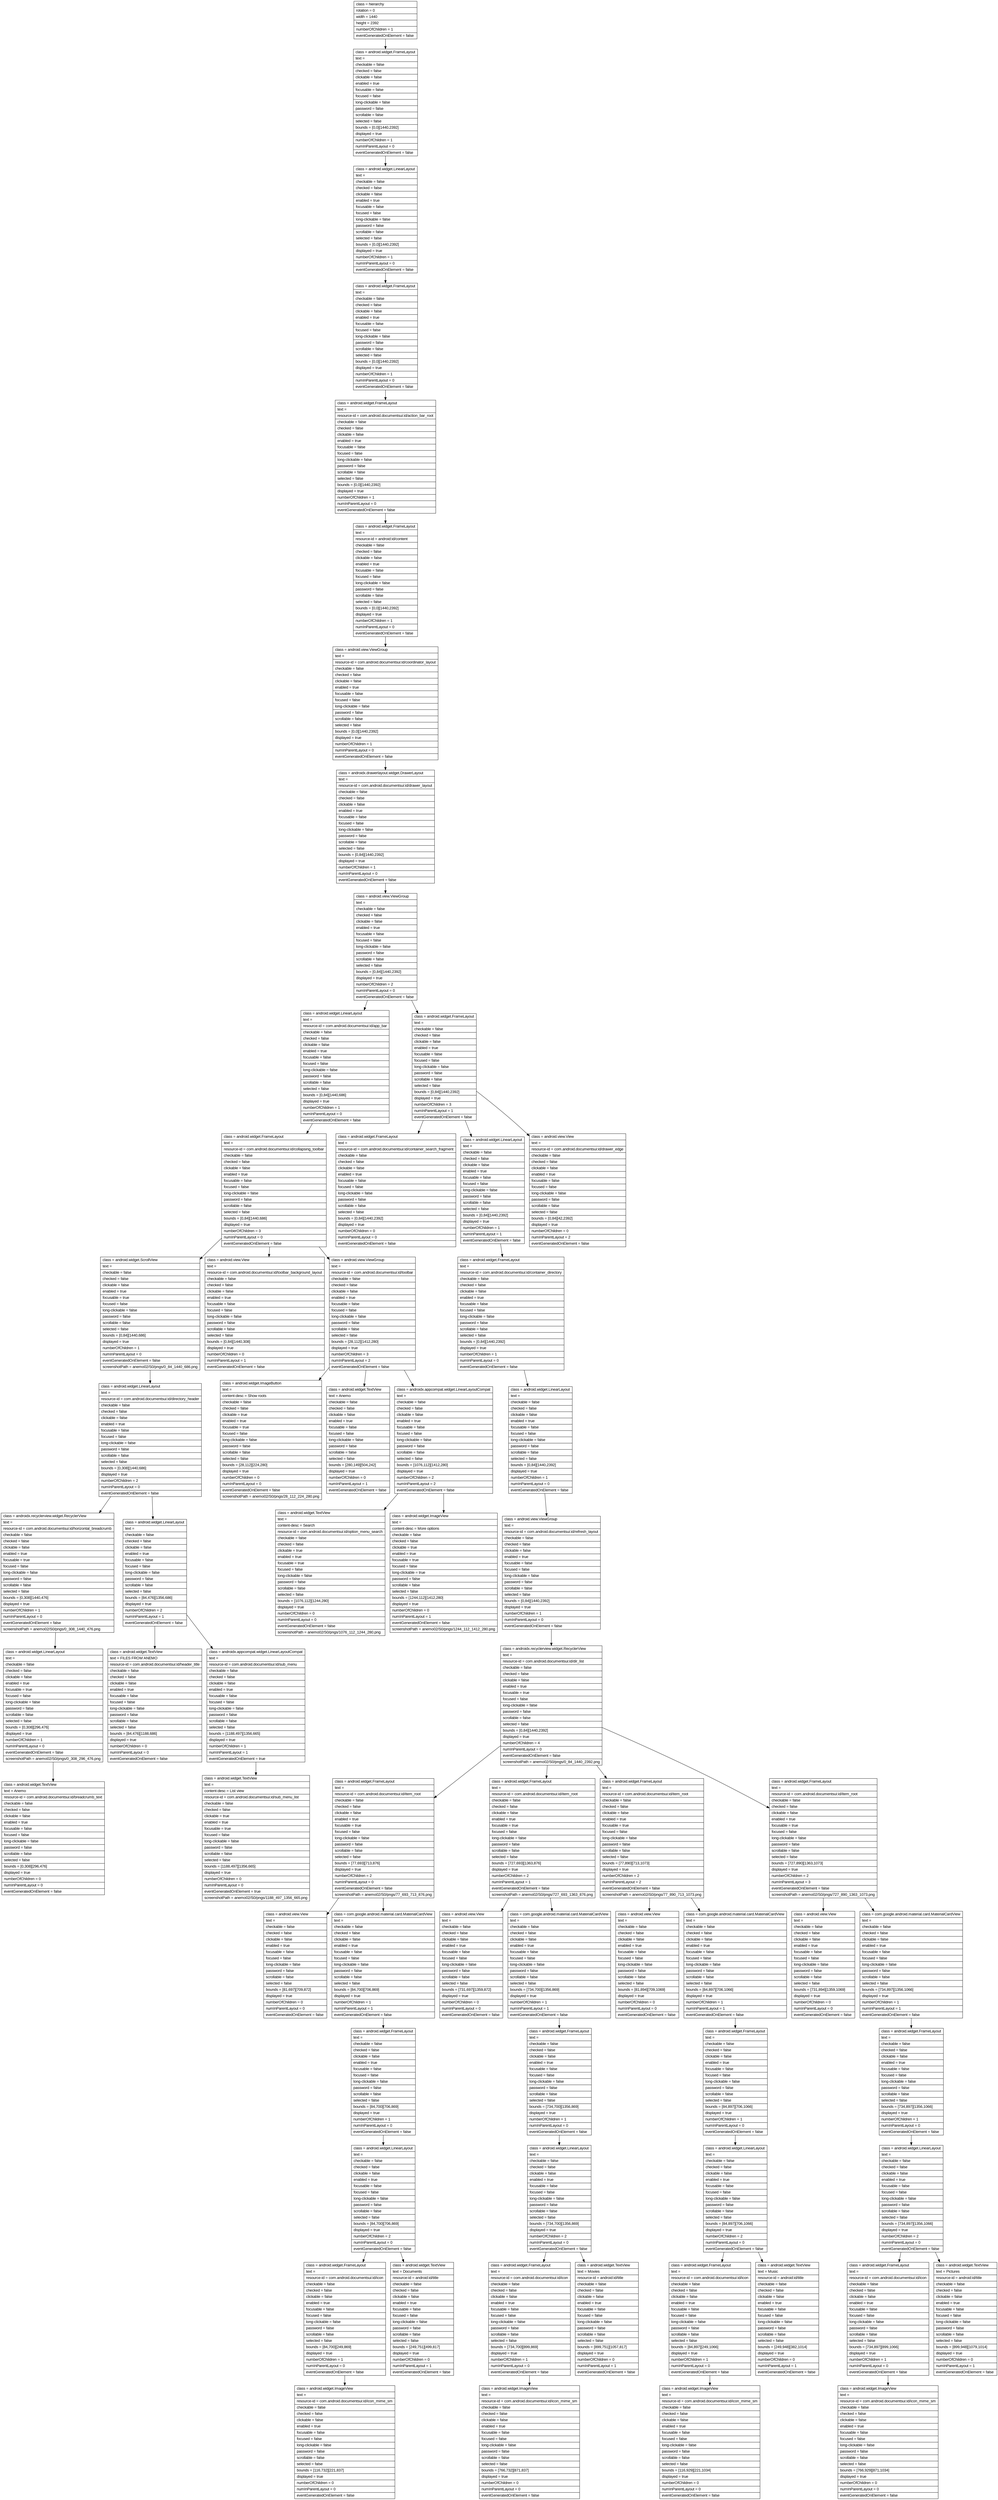 digraph Layout {

	node [shape=record fontname=Arial];

	0	[label="{class = hierarchy\l|rotation = 0\l|width = 1440\l|height = 2392\l|numberOfChildren = 1\l|eventGeneratedOnElement = false \l}"]
	1	[label="{class = android.widget.FrameLayout\l|text = \l|checkable = false\l|checked = false\l|clickable = false\l|enabled = true\l|focusable = false\l|focused = false\l|long-clickable = false\l|password = false\l|scrollable = false\l|selected = false\l|bounds = [0,0][1440,2392]\l|displayed = true\l|numberOfChildren = 1\l|numInParentLayout = 0\l|eventGeneratedOnElement = false \l}"]
	2	[label="{class = android.widget.LinearLayout\l|text = \l|checkable = false\l|checked = false\l|clickable = false\l|enabled = true\l|focusable = false\l|focused = false\l|long-clickable = false\l|password = false\l|scrollable = false\l|selected = false\l|bounds = [0,0][1440,2392]\l|displayed = true\l|numberOfChildren = 1\l|numInParentLayout = 0\l|eventGeneratedOnElement = false \l}"]
	3	[label="{class = android.widget.FrameLayout\l|text = \l|checkable = false\l|checked = false\l|clickable = false\l|enabled = true\l|focusable = false\l|focused = false\l|long-clickable = false\l|password = false\l|scrollable = false\l|selected = false\l|bounds = [0,0][1440,2392]\l|displayed = true\l|numberOfChildren = 1\l|numInParentLayout = 0\l|eventGeneratedOnElement = false \l}"]
	4	[label="{class = android.widget.FrameLayout\l|text = \l|resource-id = com.android.documentsui:id/action_bar_root\l|checkable = false\l|checked = false\l|clickable = false\l|enabled = true\l|focusable = false\l|focused = false\l|long-clickable = false\l|password = false\l|scrollable = false\l|selected = false\l|bounds = [0,0][1440,2392]\l|displayed = true\l|numberOfChildren = 1\l|numInParentLayout = 0\l|eventGeneratedOnElement = false \l}"]
	5	[label="{class = android.widget.FrameLayout\l|text = \l|resource-id = android:id/content\l|checkable = false\l|checked = false\l|clickable = false\l|enabled = true\l|focusable = false\l|focused = false\l|long-clickable = false\l|password = false\l|scrollable = false\l|selected = false\l|bounds = [0,0][1440,2392]\l|displayed = true\l|numberOfChildren = 1\l|numInParentLayout = 0\l|eventGeneratedOnElement = false \l}"]
	6	[label="{class = android.view.ViewGroup\l|text = \l|resource-id = com.android.documentsui:id/coordinator_layout\l|checkable = false\l|checked = false\l|clickable = false\l|enabled = true\l|focusable = false\l|focused = false\l|long-clickable = false\l|password = false\l|scrollable = false\l|selected = false\l|bounds = [0,0][1440,2392]\l|displayed = true\l|numberOfChildren = 1\l|numInParentLayout = 0\l|eventGeneratedOnElement = false \l}"]
	7	[label="{class = androidx.drawerlayout.widget.DrawerLayout\l|text = \l|resource-id = com.android.documentsui:id/drawer_layout\l|checkable = false\l|checked = false\l|clickable = false\l|enabled = true\l|focusable = false\l|focused = false\l|long-clickable = false\l|password = false\l|scrollable = false\l|selected = false\l|bounds = [0,84][1440,2392]\l|displayed = true\l|numberOfChildren = 1\l|numInParentLayout = 0\l|eventGeneratedOnElement = false \l}"]
	8	[label="{class = android.view.ViewGroup\l|text = \l|checkable = false\l|checked = false\l|clickable = false\l|enabled = true\l|focusable = false\l|focused = false\l|long-clickable = false\l|password = false\l|scrollable = false\l|selected = false\l|bounds = [0,84][1440,2392]\l|displayed = true\l|numberOfChildren = 2\l|numInParentLayout = 0\l|eventGeneratedOnElement = false \l}"]
	9	[label="{class = android.widget.LinearLayout\l|text = \l|resource-id = com.android.documentsui:id/app_bar\l|checkable = false\l|checked = false\l|clickable = false\l|enabled = true\l|focusable = false\l|focused = false\l|long-clickable = false\l|password = false\l|scrollable = false\l|selected = false\l|bounds = [0,84][1440,686]\l|displayed = true\l|numberOfChildren = 1\l|numInParentLayout = 0\l|eventGeneratedOnElement = false \l}"]
	10	[label="{class = android.widget.FrameLayout\l|text = \l|checkable = false\l|checked = false\l|clickable = false\l|enabled = true\l|focusable = false\l|focused = false\l|long-clickable = false\l|password = false\l|scrollable = false\l|selected = false\l|bounds = [0,84][1440,2392]\l|displayed = true\l|numberOfChildren = 3\l|numInParentLayout = 1\l|eventGeneratedOnElement = false \l}"]
	11	[label="{class = android.widget.FrameLayout\l|text = \l|resource-id = com.android.documentsui:id/collapsing_toolbar\l|checkable = false\l|checked = false\l|clickable = false\l|enabled = true\l|focusable = false\l|focused = false\l|long-clickable = false\l|password = false\l|scrollable = false\l|selected = false\l|bounds = [0,84][1440,686]\l|displayed = true\l|numberOfChildren = 3\l|numInParentLayout = 0\l|eventGeneratedOnElement = false \l}"]
	12	[label="{class = android.widget.FrameLayout\l|text = \l|resource-id = com.android.documentsui:id/container_search_fragment\l|checkable = false\l|checked = false\l|clickable = false\l|enabled = true\l|focusable = false\l|focused = false\l|long-clickable = false\l|password = false\l|scrollable = false\l|selected = false\l|bounds = [0,84][1440,2392]\l|displayed = true\l|numberOfChildren = 0\l|numInParentLayout = 0\l|eventGeneratedOnElement = false \l}"]
	13	[label="{class = android.widget.LinearLayout\l|text = \l|checkable = false\l|checked = false\l|clickable = false\l|enabled = true\l|focusable = false\l|focused = false\l|long-clickable = false\l|password = false\l|scrollable = false\l|selected = false\l|bounds = [0,84][1440,2392]\l|displayed = true\l|numberOfChildren = 1\l|numInParentLayout = 1\l|eventGeneratedOnElement = false \l}"]
	14	[label="{class = android.view.View\l|text = \l|resource-id = com.android.documentsui:id/drawer_edge\l|checkable = false\l|checked = false\l|clickable = false\l|enabled = true\l|focusable = false\l|focused = false\l|long-clickable = false\l|password = false\l|scrollable = false\l|selected = false\l|bounds = [0,84][42,2392]\l|displayed = true\l|numberOfChildren = 0\l|numInParentLayout = 2\l|eventGeneratedOnElement = false \l}"]
	15	[label="{class = android.widget.ScrollView\l|text = \l|checkable = false\l|checked = false\l|clickable = false\l|enabled = true\l|focusable = true\l|focused = false\l|long-clickable = false\l|password = false\l|scrollable = false\l|selected = false\l|bounds = [0,84][1440,686]\l|displayed = true\l|numberOfChildren = 1\l|numInParentLayout = 0\l|eventGeneratedOnElement = false \l|screenshotPath = anemo02/S0/pngs/0_84_1440_686.png\l}"]
	16	[label="{class = android.view.View\l|text = \l|resource-id = com.android.documentsui:id/toolbar_background_layout\l|checkable = false\l|checked = false\l|clickable = false\l|enabled = true\l|focusable = false\l|focused = false\l|long-clickable = false\l|password = false\l|scrollable = false\l|selected = false\l|bounds = [0,84][1440,308]\l|displayed = true\l|numberOfChildren = 0\l|numInParentLayout = 1\l|eventGeneratedOnElement = false \l}"]
	17	[label="{class = android.view.ViewGroup\l|text = \l|resource-id = com.android.documentsui:id/toolbar\l|checkable = false\l|checked = false\l|clickable = false\l|enabled = true\l|focusable = false\l|focused = false\l|long-clickable = false\l|password = false\l|scrollable = false\l|selected = false\l|bounds = [28,112][1412,280]\l|displayed = true\l|numberOfChildren = 3\l|numInParentLayout = 2\l|eventGeneratedOnElement = false \l}"]
	18	[label="{class = android.widget.FrameLayout\l|text = \l|resource-id = com.android.documentsui:id/container_directory\l|checkable = false\l|checked = false\l|clickable = false\l|enabled = true\l|focusable = false\l|focused = false\l|long-clickable = false\l|password = false\l|scrollable = false\l|selected = false\l|bounds = [0,84][1440,2392]\l|displayed = true\l|numberOfChildren = 1\l|numInParentLayout = 0\l|eventGeneratedOnElement = false \l}"]
	19	[label="{class = android.widget.LinearLayout\l|text = \l|resource-id = com.android.documentsui:id/directory_header\l|checkable = false\l|checked = false\l|clickable = false\l|enabled = true\l|focusable = false\l|focused = false\l|long-clickable = false\l|password = false\l|scrollable = false\l|selected = false\l|bounds = [0,308][1440,686]\l|displayed = true\l|numberOfChildren = 2\l|numInParentLayout = 0\l|eventGeneratedOnElement = false \l}"]
	20	[label="{class = android.widget.ImageButton\l|text = \l|content-desc = Show roots\l|checkable = false\l|checked = false\l|clickable = true\l|enabled = true\l|focusable = true\l|focused = false\l|long-clickable = false\l|password = false\l|scrollable = false\l|selected = false\l|bounds = [28,112][224,280]\l|displayed = true\l|numberOfChildren = 0\l|numInParentLayout = 0\l|eventGeneratedOnElement = false \l|screenshotPath = anemo02/S0/pngs/28_112_224_280.png\l}"]
	21	[label="{class = android.widget.TextView\l|text = Anemo\l|checkable = false\l|checked = false\l|clickable = false\l|enabled = true\l|focusable = false\l|focused = false\l|long-clickable = false\l|password = false\l|scrollable = false\l|selected = false\l|bounds = [280,149][504,242]\l|displayed = true\l|numberOfChildren = 0\l|numInParentLayout = 1\l|eventGeneratedOnElement = false \l}"]
	22	[label="{class = androidx.appcompat.widget.LinearLayoutCompat\l|text = \l|checkable = false\l|checked = false\l|clickable = false\l|enabled = true\l|focusable = false\l|focused = false\l|long-clickable = false\l|password = false\l|scrollable = false\l|selected = false\l|bounds = [1076,112][1412,280]\l|displayed = true\l|numberOfChildren = 2\l|numInParentLayout = 2\l|eventGeneratedOnElement = false \l}"]
	23	[label="{class = android.widget.LinearLayout\l|text = \l|checkable = false\l|checked = false\l|clickable = false\l|enabled = true\l|focusable = false\l|focused = false\l|long-clickable = false\l|password = false\l|scrollable = false\l|selected = false\l|bounds = [0,84][1440,2392]\l|displayed = true\l|numberOfChildren = 1\l|numInParentLayout = 0\l|eventGeneratedOnElement = false \l}"]
	24	[label="{class = androidx.recyclerview.widget.RecyclerView\l|text = \l|resource-id = com.android.documentsui:id/horizontal_breadcrumb\l|checkable = false\l|checked = false\l|clickable = false\l|enabled = true\l|focusable = true\l|focused = false\l|long-clickable = false\l|password = false\l|scrollable = false\l|selected = false\l|bounds = [0,308][1440,476]\l|displayed = true\l|numberOfChildren = 1\l|numInParentLayout = 0\l|eventGeneratedOnElement = false \l|screenshotPath = anemo02/S0/pngs/0_308_1440_476.png\l}"]
	25	[label="{class = android.widget.LinearLayout\l|text = \l|checkable = false\l|checked = false\l|clickable = false\l|enabled = true\l|focusable = false\l|focused = false\l|long-clickable = false\l|password = false\l|scrollable = false\l|selected = false\l|bounds = [84,476][1356,686]\l|displayed = true\l|numberOfChildren = 2\l|numInParentLayout = 1\l|eventGeneratedOnElement = false \l}"]
	26	[label="{class = android.widget.TextView\l|text = \l|content-desc = Search\l|resource-id = com.android.documentsui:id/option_menu_search\l|checkable = false\l|checked = false\l|clickable = true\l|enabled = true\l|focusable = true\l|focused = false\l|long-clickable = false\l|password = false\l|scrollable = false\l|selected = false\l|bounds = [1076,112][1244,280]\l|displayed = true\l|numberOfChildren = 0\l|numInParentLayout = 0\l|eventGeneratedOnElement = false \l|screenshotPath = anemo02/S0/pngs/1076_112_1244_280.png\l}"]
	27	[label="{class = android.widget.ImageView\l|text = \l|content-desc = More options\l|checkable = false\l|checked = false\l|clickable = true\l|enabled = true\l|focusable = true\l|focused = false\l|long-clickable = true\l|password = false\l|scrollable = false\l|selected = false\l|bounds = [1244,112][1412,280]\l|displayed = true\l|numberOfChildren = 0\l|numInParentLayout = 1\l|eventGeneratedOnElement = false \l|screenshotPath = anemo02/S0/pngs/1244_112_1412_280.png\l}"]
	28	[label="{class = android.view.ViewGroup\l|text = \l|resource-id = com.android.documentsui:id/refresh_layout\l|checkable = false\l|checked = false\l|clickable = false\l|enabled = true\l|focusable = false\l|focused = false\l|long-clickable = false\l|password = false\l|scrollable = false\l|selected = false\l|bounds = [0,84][1440,2392]\l|displayed = true\l|numberOfChildren = 1\l|numInParentLayout = 0\l|eventGeneratedOnElement = false \l}"]
	29	[label="{class = android.widget.LinearLayout\l|text = \l|checkable = false\l|checked = false\l|clickable = false\l|enabled = true\l|focusable = true\l|focused = false\l|long-clickable = false\l|password = false\l|scrollable = false\l|selected = false\l|bounds = [0,308][296,476]\l|displayed = true\l|numberOfChildren = 1\l|numInParentLayout = 0\l|eventGeneratedOnElement = false \l|screenshotPath = anemo02/S0/pngs/0_308_296_476.png\l}"]
	30	[label="{class = android.widget.TextView\l|text = FILES FROM ANEMO\l|resource-id = com.android.documentsui:id/header_title\l|checkable = false\l|checked = false\l|clickable = false\l|enabled = true\l|focusable = false\l|focused = false\l|long-clickable = false\l|password = false\l|scrollable = false\l|selected = false\l|bounds = [84,476][1188,686]\l|displayed = true\l|numberOfChildren = 0\l|numInParentLayout = 0\l|eventGeneratedOnElement = false \l}"]
	31	[label="{class = androidx.appcompat.widget.LinearLayoutCompat\l|text = \l|resource-id = com.android.documentsui:id/sub_menu\l|checkable = false\l|checked = false\l|clickable = false\l|enabled = true\l|focusable = false\l|focused = false\l|long-clickable = false\l|password = false\l|scrollable = false\l|selected = false\l|bounds = [1188,497][1356,665]\l|displayed = true\l|numberOfChildren = 1\l|numInParentLayout = 1\l|eventGeneratedOnElement = true \l}"]
	32	[label="{class = androidx.recyclerview.widget.RecyclerView\l|text = \l|resource-id = com.android.documentsui:id/dir_list\l|checkable = false\l|checked = false\l|clickable = false\l|enabled = true\l|focusable = true\l|focused = false\l|long-clickable = false\l|password = false\l|scrollable = false\l|selected = false\l|bounds = [0,84][1440,2392]\l|displayed = true\l|numberOfChildren = 4\l|numInParentLayout = 0\l|eventGeneratedOnElement = false \l|screenshotPath = anemo02/S0/pngs/0_84_1440_2392.png\l}"]
	33	[label="{class = android.widget.TextView\l|text = Anemo\l|resource-id = com.android.documentsui:id/breadcrumb_text\l|checkable = false\l|checked = false\l|clickable = false\l|enabled = true\l|focusable = false\l|focused = false\l|long-clickable = false\l|password = false\l|scrollable = false\l|selected = false\l|bounds = [0,308][296,476]\l|displayed = true\l|numberOfChildren = 0\l|numInParentLayout = 0\l|eventGeneratedOnElement = false \l}"]
	34	[label="{class = android.widget.TextView\l|text = \l|content-desc = List view\l|resource-id = com.android.documentsui:id/sub_menu_list\l|checkable = false\l|checked = false\l|clickable = true\l|enabled = true\l|focusable = true\l|focused = false\l|long-clickable = false\l|password = false\l|scrollable = false\l|selected = false\l|bounds = [1188,497][1356,665]\l|displayed = true\l|numberOfChildren = 0\l|numInParentLayout = 0\l|eventGeneratedOnElement = true \l|screenshotPath = anemo02/S0/pngs/1188_497_1356_665.png\l}"]
	35	[label="{class = android.widget.FrameLayout\l|text = \l|resource-id = com.android.documentsui:id/item_root\l|checkable = false\l|checked = false\l|clickable = false\l|enabled = true\l|focusable = true\l|focused = false\l|long-clickable = false\l|password = false\l|scrollable = false\l|selected = false\l|bounds = [77,693][713,876]\l|displayed = true\l|numberOfChildren = 2\l|numInParentLayout = 0\l|eventGeneratedOnElement = false \l|screenshotPath = anemo02/S0/pngs/77_693_713_876.png\l}"]
	36	[label="{class = android.widget.FrameLayout\l|text = \l|resource-id = com.android.documentsui:id/item_root\l|checkable = false\l|checked = false\l|clickable = false\l|enabled = true\l|focusable = true\l|focused = false\l|long-clickable = false\l|password = false\l|scrollable = false\l|selected = false\l|bounds = [727,693][1363,876]\l|displayed = true\l|numberOfChildren = 2\l|numInParentLayout = 1\l|eventGeneratedOnElement = false \l|screenshotPath = anemo02/S0/pngs/727_693_1363_876.png\l}"]
	37	[label="{class = android.widget.FrameLayout\l|text = \l|resource-id = com.android.documentsui:id/item_root\l|checkable = false\l|checked = false\l|clickable = false\l|enabled = true\l|focusable = true\l|focused = false\l|long-clickable = false\l|password = false\l|scrollable = false\l|selected = false\l|bounds = [77,890][713,1073]\l|displayed = true\l|numberOfChildren = 2\l|numInParentLayout = 2\l|eventGeneratedOnElement = false \l|screenshotPath = anemo02/S0/pngs/77_890_713_1073.png\l}"]
	38	[label="{class = android.widget.FrameLayout\l|text = \l|resource-id = com.android.documentsui:id/item_root\l|checkable = false\l|checked = false\l|clickable = false\l|enabled = true\l|focusable = true\l|focused = false\l|long-clickable = false\l|password = false\l|scrollable = false\l|selected = false\l|bounds = [727,890][1363,1073]\l|displayed = true\l|numberOfChildren = 2\l|numInParentLayout = 3\l|eventGeneratedOnElement = false \l|screenshotPath = anemo02/S0/pngs/727_890_1363_1073.png\l}"]
	39	[label="{class = android.view.View\l|text = \l|checkable = false\l|checked = false\l|clickable = false\l|enabled = true\l|focusable = false\l|focused = false\l|long-clickable = false\l|password = false\l|scrollable = false\l|selected = false\l|bounds = [81,697][709,872]\l|displayed = true\l|numberOfChildren = 0\l|numInParentLayout = 0\l|eventGeneratedOnElement = false \l}"]
	40	[label="{class = com.google.android.material.card.MaterialCardView\l|text = \l|checkable = false\l|checked = false\l|clickable = false\l|enabled = true\l|focusable = false\l|focused = false\l|long-clickable = false\l|password = false\l|scrollable = false\l|selected = false\l|bounds = [84,700][706,869]\l|displayed = true\l|numberOfChildren = 1\l|numInParentLayout = 1\l|eventGeneratedOnElement = false \l}"]
	41	[label="{class = android.view.View\l|text = \l|checkable = false\l|checked = false\l|clickable = false\l|enabled = true\l|focusable = false\l|focused = false\l|long-clickable = false\l|password = false\l|scrollable = false\l|selected = false\l|bounds = [731,697][1359,872]\l|displayed = true\l|numberOfChildren = 0\l|numInParentLayout = 0\l|eventGeneratedOnElement = false \l}"]
	42	[label="{class = com.google.android.material.card.MaterialCardView\l|text = \l|checkable = false\l|checked = false\l|clickable = false\l|enabled = true\l|focusable = false\l|focused = false\l|long-clickable = false\l|password = false\l|scrollable = false\l|selected = false\l|bounds = [734,700][1356,869]\l|displayed = true\l|numberOfChildren = 1\l|numInParentLayout = 1\l|eventGeneratedOnElement = false \l}"]
	43	[label="{class = android.view.View\l|text = \l|checkable = false\l|checked = false\l|clickable = false\l|enabled = true\l|focusable = false\l|focused = false\l|long-clickable = false\l|password = false\l|scrollable = false\l|selected = false\l|bounds = [81,894][709,1069]\l|displayed = true\l|numberOfChildren = 0\l|numInParentLayout = 0\l|eventGeneratedOnElement = false \l}"]
	44	[label="{class = com.google.android.material.card.MaterialCardView\l|text = \l|checkable = false\l|checked = false\l|clickable = false\l|enabled = true\l|focusable = false\l|focused = false\l|long-clickable = false\l|password = false\l|scrollable = false\l|selected = false\l|bounds = [84,897][706,1066]\l|displayed = true\l|numberOfChildren = 1\l|numInParentLayout = 1\l|eventGeneratedOnElement = false \l}"]
	45	[label="{class = android.view.View\l|text = \l|checkable = false\l|checked = false\l|clickable = false\l|enabled = true\l|focusable = false\l|focused = false\l|long-clickable = false\l|password = false\l|scrollable = false\l|selected = false\l|bounds = [731,894][1359,1069]\l|displayed = true\l|numberOfChildren = 0\l|numInParentLayout = 0\l|eventGeneratedOnElement = false \l}"]
	46	[label="{class = com.google.android.material.card.MaterialCardView\l|text = \l|checkable = false\l|checked = false\l|clickable = false\l|enabled = true\l|focusable = false\l|focused = false\l|long-clickable = false\l|password = false\l|scrollable = false\l|selected = false\l|bounds = [734,897][1356,1066]\l|displayed = true\l|numberOfChildren = 1\l|numInParentLayout = 1\l|eventGeneratedOnElement = false \l}"]
	47	[label="{class = android.widget.FrameLayout\l|text = \l|checkable = false\l|checked = false\l|clickable = false\l|enabled = true\l|focusable = false\l|focused = false\l|long-clickable = false\l|password = false\l|scrollable = false\l|selected = false\l|bounds = [84,700][706,869]\l|displayed = true\l|numberOfChildren = 1\l|numInParentLayout = 0\l|eventGeneratedOnElement = false \l}"]
	48	[label="{class = android.widget.FrameLayout\l|text = \l|checkable = false\l|checked = false\l|clickable = false\l|enabled = true\l|focusable = false\l|focused = false\l|long-clickable = false\l|password = false\l|scrollable = false\l|selected = false\l|bounds = [734,700][1356,869]\l|displayed = true\l|numberOfChildren = 1\l|numInParentLayout = 0\l|eventGeneratedOnElement = false \l}"]
	49	[label="{class = android.widget.FrameLayout\l|text = \l|checkable = false\l|checked = false\l|clickable = false\l|enabled = true\l|focusable = false\l|focused = false\l|long-clickable = false\l|password = false\l|scrollable = false\l|selected = false\l|bounds = [84,897][706,1066]\l|displayed = true\l|numberOfChildren = 1\l|numInParentLayout = 0\l|eventGeneratedOnElement = false \l}"]
	50	[label="{class = android.widget.FrameLayout\l|text = \l|checkable = false\l|checked = false\l|clickable = false\l|enabled = true\l|focusable = false\l|focused = false\l|long-clickable = false\l|password = false\l|scrollable = false\l|selected = false\l|bounds = [734,897][1356,1066]\l|displayed = true\l|numberOfChildren = 1\l|numInParentLayout = 0\l|eventGeneratedOnElement = false \l}"]
	51	[label="{class = android.widget.LinearLayout\l|text = \l|checkable = false\l|checked = false\l|clickable = false\l|enabled = true\l|focusable = false\l|focused = false\l|long-clickable = false\l|password = false\l|scrollable = false\l|selected = false\l|bounds = [84,700][706,869]\l|displayed = true\l|numberOfChildren = 2\l|numInParentLayout = 0\l|eventGeneratedOnElement = false \l}"]
	52	[label="{class = android.widget.LinearLayout\l|text = \l|checkable = false\l|checked = false\l|clickable = false\l|enabled = true\l|focusable = false\l|focused = false\l|long-clickable = false\l|password = false\l|scrollable = false\l|selected = false\l|bounds = [734,700][1356,869]\l|displayed = true\l|numberOfChildren = 2\l|numInParentLayout = 0\l|eventGeneratedOnElement = false \l}"]
	53	[label="{class = android.widget.LinearLayout\l|text = \l|checkable = false\l|checked = false\l|clickable = false\l|enabled = true\l|focusable = false\l|focused = false\l|long-clickable = false\l|password = false\l|scrollable = false\l|selected = false\l|bounds = [84,897][706,1066]\l|displayed = true\l|numberOfChildren = 2\l|numInParentLayout = 0\l|eventGeneratedOnElement = false \l}"]
	54	[label="{class = android.widget.LinearLayout\l|text = \l|checkable = false\l|checked = false\l|clickable = false\l|enabled = true\l|focusable = false\l|focused = false\l|long-clickable = false\l|password = false\l|scrollable = false\l|selected = false\l|bounds = [734,897][1356,1066]\l|displayed = true\l|numberOfChildren = 2\l|numInParentLayout = 0\l|eventGeneratedOnElement = false \l}"]
	55	[label="{class = android.widget.FrameLayout\l|text = \l|resource-id = com.android.documentsui:id/icon\l|checkable = false\l|checked = false\l|clickable = false\l|enabled = true\l|focusable = false\l|focused = false\l|long-clickable = false\l|password = false\l|scrollable = false\l|selected = false\l|bounds = [84,700][249,869]\l|displayed = true\l|numberOfChildren = 1\l|numInParentLayout = 0\l|eventGeneratedOnElement = false \l}"]
	56	[label="{class = android.widget.TextView\l|text = Documents\l|resource-id = android:id/title\l|checkable = false\l|checked = false\l|clickable = false\l|enabled = true\l|focusable = false\l|focused = false\l|long-clickable = false\l|password = false\l|scrollable = false\l|selected = false\l|bounds = [249,751][499,817]\l|displayed = true\l|numberOfChildren = 0\l|numInParentLayout = 1\l|eventGeneratedOnElement = false \l}"]
	57	[label="{class = android.widget.FrameLayout\l|text = \l|resource-id = com.android.documentsui:id/icon\l|checkable = false\l|checked = false\l|clickable = false\l|enabled = true\l|focusable = false\l|focused = false\l|long-clickable = false\l|password = false\l|scrollable = false\l|selected = false\l|bounds = [734,700][899,869]\l|displayed = true\l|numberOfChildren = 1\l|numInParentLayout = 0\l|eventGeneratedOnElement = false \l}"]
	58	[label="{class = android.widget.TextView\l|text = Movies\l|resource-id = android:id/title\l|checkable = false\l|checked = false\l|clickable = false\l|enabled = true\l|focusable = false\l|focused = false\l|long-clickable = false\l|password = false\l|scrollable = false\l|selected = false\l|bounds = [899,751][1057,817]\l|displayed = true\l|numberOfChildren = 0\l|numInParentLayout = 1\l|eventGeneratedOnElement = false \l}"]
	59	[label="{class = android.widget.FrameLayout\l|text = \l|resource-id = com.android.documentsui:id/icon\l|checkable = false\l|checked = false\l|clickable = false\l|enabled = true\l|focusable = false\l|focused = false\l|long-clickable = false\l|password = false\l|scrollable = false\l|selected = false\l|bounds = [84,897][249,1066]\l|displayed = true\l|numberOfChildren = 1\l|numInParentLayout = 0\l|eventGeneratedOnElement = false \l}"]
	60	[label="{class = android.widget.TextView\l|text = Music\l|resource-id = android:id/title\l|checkable = false\l|checked = false\l|clickable = false\l|enabled = true\l|focusable = false\l|focused = false\l|long-clickable = false\l|password = false\l|scrollable = false\l|selected = false\l|bounds = [249,948][382,1014]\l|displayed = true\l|numberOfChildren = 0\l|numInParentLayout = 1\l|eventGeneratedOnElement = false \l}"]
	61	[label="{class = android.widget.FrameLayout\l|text = \l|resource-id = com.android.documentsui:id/icon\l|checkable = false\l|checked = false\l|clickable = false\l|enabled = true\l|focusable = false\l|focused = false\l|long-clickable = false\l|password = false\l|scrollable = false\l|selected = false\l|bounds = [734,897][899,1066]\l|displayed = true\l|numberOfChildren = 1\l|numInParentLayout = 0\l|eventGeneratedOnElement = false \l}"]
	62	[label="{class = android.widget.TextView\l|text = Pictures\l|resource-id = android:id/title\l|checkable = false\l|checked = false\l|clickable = false\l|enabled = true\l|focusable = false\l|focused = false\l|long-clickable = false\l|password = false\l|scrollable = false\l|selected = false\l|bounds = [899,948][1079,1014]\l|displayed = true\l|numberOfChildren = 0\l|numInParentLayout = 1\l|eventGeneratedOnElement = false \l}"]
	63	[label="{class = android.widget.ImageView\l|text = \l|resource-id = com.android.documentsui:id/icon_mime_sm\l|checkable = false\l|checked = false\l|clickable = false\l|enabled = true\l|focusable = false\l|focused = false\l|long-clickable = false\l|password = false\l|scrollable = false\l|selected = false\l|bounds = [116,732][221,837]\l|displayed = true\l|numberOfChildren = 0\l|numInParentLayout = 0\l|eventGeneratedOnElement = false \l}"]
	64	[label="{class = android.widget.ImageView\l|text = \l|resource-id = com.android.documentsui:id/icon_mime_sm\l|checkable = false\l|checked = false\l|clickable = false\l|enabled = true\l|focusable = false\l|focused = false\l|long-clickable = false\l|password = false\l|scrollable = false\l|selected = false\l|bounds = [766,732][871,837]\l|displayed = true\l|numberOfChildren = 0\l|numInParentLayout = 0\l|eventGeneratedOnElement = false \l}"]
	65	[label="{class = android.widget.ImageView\l|text = \l|resource-id = com.android.documentsui:id/icon_mime_sm\l|checkable = false\l|checked = false\l|clickable = false\l|enabled = true\l|focusable = false\l|focused = false\l|long-clickable = false\l|password = false\l|scrollable = false\l|selected = false\l|bounds = [116,929][221,1034]\l|displayed = true\l|numberOfChildren = 0\l|numInParentLayout = 0\l|eventGeneratedOnElement = false \l}"]
	66	[label="{class = android.widget.ImageView\l|text = \l|resource-id = com.android.documentsui:id/icon_mime_sm\l|checkable = false\l|checked = false\l|clickable = false\l|enabled = true\l|focusable = false\l|focused = false\l|long-clickable = false\l|password = false\l|scrollable = false\l|selected = false\l|bounds = [766,929][871,1034]\l|displayed = true\l|numberOfChildren = 0\l|numInParentLayout = 0\l|eventGeneratedOnElement = false \l}"]


	0 -> 1
	1 -> 2
	2 -> 3
	3 -> 4
	4 -> 5
	5 -> 6
	6 -> 7
	7 -> 8
	8 -> 9
	8 -> 10
	9 -> 11
	10 -> 12
	10 -> 13
	10 -> 14
	11 -> 15
	11 -> 16
	11 -> 17
	13 -> 18
	15 -> 19
	17 -> 20
	17 -> 21
	17 -> 22
	18 -> 23
	19 -> 24
	19 -> 25
	22 -> 26
	22 -> 27
	23 -> 28
	24 -> 29
	25 -> 30
	25 -> 31
	28 -> 32
	29 -> 33
	31 -> 34
	32 -> 35
	32 -> 36
	32 -> 37
	32 -> 38
	35 -> 39
	35 -> 40
	36 -> 41
	36 -> 42
	37 -> 43
	37 -> 44
	38 -> 45
	38 -> 46
	40 -> 47
	42 -> 48
	44 -> 49
	46 -> 50
	47 -> 51
	48 -> 52
	49 -> 53
	50 -> 54
	51 -> 55
	51 -> 56
	52 -> 57
	52 -> 58
	53 -> 59
	53 -> 60
	54 -> 61
	54 -> 62
	55 -> 63
	57 -> 64
	59 -> 65
	61 -> 66


}